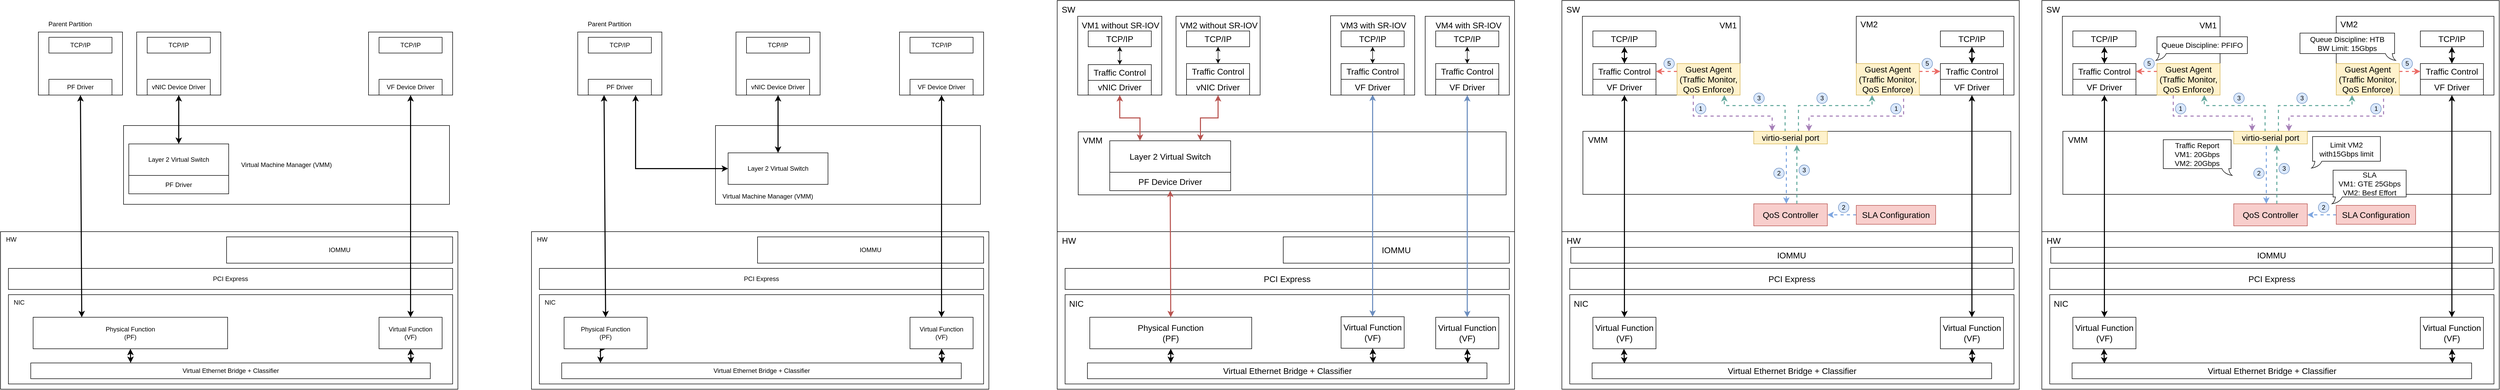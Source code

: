 <mxfile version="21.6.6" type="github">
  <diagram name="페이지-1" id="64NG9BpS-ZCnbfLsSaB-">
    <mxGraphModel dx="2028" dy="1156" grid="0" gridSize="10" guides="1" tooltips="1" connect="1" arrows="1" fold="1" page="1" pageScale="1" pageWidth="827" pageHeight="1169" math="0" shadow="0">
      <root>
        <mxCell id="0" />
        <mxCell id="1" parent="0" />
        <mxCell id="V--meJv0w2f8KCWXadES-172" value="" style="rounded=0;whiteSpace=wrap;html=1;container=0;fontSize=16;" parent="1" vertex="1">
          <mxGeometry x="2050" y="320" width="870" height="440" as="geometry" />
        </mxCell>
        <mxCell id="V--meJv0w2f8KCWXadES-179" value="" style="rounded=0;whiteSpace=wrap;html=1;fontSize=16;" parent="1" vertex="1">
          <mxGeometry x="3010" y="320" width="870" height="440" as="geometry" />
        </mxCell>
        <mxCell id="NXMj8B4He7Qqxr7nqvNF-1" value="" style="rounded=0;whiteSpace=wrap;html=1;" parent="1" vertex="1">
          <mxGeometry x="40" y="760" width="870" height="300" as="geometry" />
        </mxCell>
        <mxCell id="NXMj8B4He7Qqxr7nqvNF-2" value="Virtual Machine Manager (VMM)" style="rounded=0;whiteSpace=wrap;html=1;" parent="1" vertex="1">
          <mxGeometry x="274" y="558" width="620" height="150" as="geometry" />
        </mxCell>
        <mxCell id="NXMj8B4He7Qqxr7nqvNF-6" value="" style="group" parent="1" vertex="1" connectable="0">
          <mxGeometry x="112" y="380" width="160" height="120" as="geometry" />
        </mxCell>
        <mxCell id="NXMj8B4He7Qqxr7nqvNF-3" value="" style="rounded=0;whiteSpace=wrap;html=1;" parent="NXMj8B4He7Qqxr7nqvNF-6" vertex="1">
          <mxGeometry width="160" height="120" as="geometry" />
        </mxCell>
        <mxCell id="NXMj8B4He7Qqxr7nqvNF-5" value="PF Driver" style="rounded=0;whiteSpace=wrap;html=1;" parent="NXMj8B4He7Qqxr7nqvNF-6" vertex="1">
          <mxGeometry x="20" y="90" width="120" height="30" as="geometry" />
        </mxCell>
        <mxCell id="V--meJv0w2f8KCWXadES-37" value="TCP/IP" style="rounded=0;whiteSpace=wrap;html=1;" parent="NXMj8B4He7Qqxr7nqvNF-6" vertex="1">
          <mxGeometry x="20" y="10" width="120" height="30" as="geometry" />
        </mxCell>
        <mxCell id="NXMj8B4He7Qqxr7nqvNF-35" value="" style="group" parent="1" vertex="1" connectable="0">
          <mxGeometry x="299" y="380" width="160" height="120" as="geometry" />
        </mxCell>
        <mxCell id="NXMj8B4He7Qqxr7nqvNF-36" value="" style="rounded=0;whiteSpace=wrap;html=1;" parent="NXMj8B4He7Qqxr7nqvNF-35" vertex="1">
          <mxGeometry width="160" height="120" as="geometry" />
        </mxCell>
        <mxCell id="NXMj8B4He7Qqxr7nqvNF-37" value="vNIC Device Driver" style="rounded=0;whiteSpace=wrap;html=1;" parent="NXMj8B4He7Qqxr7nqvNF-35" vertex="1">
          <mxGeometry x="20" y="90" width="120" height="30" as="geometry" />
        </mxCell>
        <mxCell id="V--meJv0w2f8KCWXadES-38" value="TCP/IP" style="rounded=0;whiteSpace=wrap;html=1;" parent="NXMj8B4He7Qqxr7nqvNF-35" vertex="1">
          <mxGeometry x="20" y="10" width="120" height="30" as="geometry" />
        </mxCell>
        <mxCell id="NXMj8B4He7Qqxr7nqvNF-38" value="Parent Partition" style="text;html=1;align=center;verticalAlign=middle;resizable=0;points=[];autosize=1;strokeColor=none;fillColor=none;" parent="1" vertex="1">
          <mxGeometry x="117" y="350" width="110" height="30" as="geometry" />
        </mxCell>
        <mxCell id="V--meJv0w2f8KCWXadES-1" value="" style="rounded=0;whiteSpace=wrap;html=1;fixDash=0;" parent="1" vertex="1">
          <mxGeometry x="55" y="880" width="845" height="170" as="geometry" />
        </mxCell>
        <mxCell id="V--meJv0w2f8KCWXadES-2" value="Virtual Ethernet Bridge + Classifier" style="rounded=0;whiteSpace=wrap;html=1;" parent="1" vertex="1">
          <mxGeometry x="97.5" y="1010" width="760" height="30" as="geometry" />
        </mxCell>
        <mxCell id="V--meJv0w2f8KCWXadES-4" value="Virtual Function&lt;br&gt;(VF)" style="rounded=0;whiteSpace=wrap;html=1;" parent="1" vertex="1">
          <mxGeometry x="760" y="923" width="120" height="60" as="geometry" />
        </mxCell>
        <mxCell id="V--meJv0w2f8KCWXadES-26" style="edgeStyle=orthogonalEdgeStyle;rounded=0;orthogonalLoop=1;jettySize=auto;html=1;startArrow=classic;startFill=1;strokeWidth=2;exitX=0.5;exitY=1;exitDx=0;exitDy=0;entryX=0.25;entryY=0;entryDx=0;entryDy=0;" parent="1" source="V--meJv0w2f8KCWXadES-6" target="V--meJv0w2f8KCWXadES-2" edge="1">
          <mxGeometry relative="1" as="geometry">
            <mxPoint x="80" y="510" as="sourcePoint" />
            <mxPoint x="550" y="660" as="targetPoint" />
          </mxGeometry>
        </mxCell>
        <mxCell id="V--meJv0w2f8KCWXadES-6" value="Physical Function&lt;br&gt;(PF)" style="rounded=0;whiteSpace=wrap;html=1;" parent="1" vertex="1">
          <mxGeometry x="102" y="923" width="370" height="60" as="geometry" />
        </mxCell>
        <mxCell id="V--meJv0w2f8KCWXadES-14" value="" style="group" parent="1" vertex="1" connectable="0">
          <mxGeometry x="730" y="380" width="160" height="120" as="geometry" />
        </mxCell>
        <mxCell id="NXMj8B4He7Qqxr7nqvNF-33" value="" style="rounded=0;whiteSpace=wrap;html=1;" parent="V--meJv0w2f8KCWXadES-14" vertex="1">
          <mxGeometry x="10" width="160" height="120" as="geometry" />
        </mxCell>
        <mxCell id="NXMj8B4He7Qqxr7nqvNF-27" value="VF Device Driver" style="rounded=0;whiteSpace=wrap;html=1;" parent="V--meJv0w2f8KCWXadES-14" vertex="1">
          <mxGeometry x="30" y="90" width="120" height="30" as="geometry" />
        </mxCell>
        <mxCell id="V--meJv0w2f8KCWXadES-39" value="TCP/IP" style="rounded=0;whiteSpace=wrap;html=1;" parent="V--meJv0w2f8KCWXadES-14" vertex="1">
          <mxGeometry x="30" y="10" width="120" height="30" as="geometry" />
        </mxCell>
        <mxCell id="V--meJv0w2f8KCWXadES-21" style="edgeStyle=orthogonalEdgeStyle;rounded=0;orthogonalLoop=1;jettySize=auto;html=1;exitX=0.5;exitY=1;exitDx=0;exitDy=0;entryX=0.5;entryY=0;entryDx=0;entryDy=0;startArrow=classic;startFill=1;strokeWidth=2;" parent="1" source="NXMj8B4He7Qqxr7nqvNF-37" target="V--meJv0w2f8KCWXadES-27" edge="1">
          <mxGeometry relative="1" as="geometry" />
        </mxCell>
        <mxCell id="V--meJv0w2f8KCWXadES-22" value="" style="endArrow=classic;startArrow=classic;html=1;rounded=0;exitX=0.952;exitY=0.017;exitDx=0;exitDy=0;exitPerimeter=0;entryX=0.5;entryY=1;entryDx=0;entryDy=0;strokeWidth=2;" parent="1" source="V--meJv0w2f8KCWXadES-2" target="V--meJv0w2f8KCWXadES-4" edge="1">
          <mxGeometry width="50" height="50" relative="1" as="geometry">
            <mxPoint x="520" y="680" as="sourcePoint" />
            <mxPoint x="570" y="630" as="targetPoint" />
          </mxGeometry>
        </mxCell>
        <mxCell id="V--meJv0w2f8KCWXadES-23" value="PCI Express" style="rounded=0;whiteSpace=wrap;html=1;" parent="1" vertex="1">
          <mxGeometry x="55" y="830" width="845" height="40" as="geometry" />
        </mxCell>
        <mxCell id="V--meJv0w2f8KCWXadES-24" value="IOMMU" style="rounded=0;whiteSpace=wrap;html=1;" parent="1" vertex="1">
          <mxGeometry x="470" y="770" width="430" height="50" as="geometry" />
        </mxCell>
        <mxCell id="V--meJv0w2f8KCWXadES-18" value="" style="endArrow=classic;startArrow=classic;html=1;rounded=0;entryX=0.5;entryY=1;entryDx=0;entryDy=0;exitX=0.5;exitY=0;exitDx=0;exitDy=0;strokeWidth=2;" parent="1" source="V--meJv0w2f8KCWXadES-4" target="NXMj8B4He7Qqxr7nqvNF-27" edge="1">
          <mxGeometry width="50" height="50" relative="1" as="geometry">
            <mxPoint x="700" y="490" as="sourcePoint" />
            <mxPoint x="820" y="380" as="targetPoint" />
          </mxGeometry>
        </mxCell>
        <mxCell id="V--meJv0w2f8KCWXadES-25" value="NIC" style="text;html=1;align=center;verticalAlign=middle;resizable=0;points=[];autosize=1;strokeColor=none;fillColor=none;" parent="1" vertex="1">
          <mxGeometry x="55" y="880" width="40" height="30" as="geometry" />
        </mxCell>
        <mxCell id="V--meJv0w2f8KCWXadES-27" value="Layer 2 Virtual Switch" style="rounded=0;whiteSpace=wrap;html=1;" parent="1" vertex="1">
          <mxGeometry x="284" y="593" width="190" height="60" as="geometry" />
        </mxCell>
        <mxCell id="V--meJv0w2f8KCWXadES-28" value="PF Driver" style="rounded=0;whiteSpace=wrap;html=1;" parent="1" vertex="1">
          <mxGeometry x="284" y="653" width="190" height="35" as="geometry" />
        </mxCell>
        <mxCell id="V--meJv0w2f8KCWXadES-30" value="" style="endArrow=classic;startArrow=classic;html=1;rounded=0;entryX=0.5;entryY=1;entryDx=0;entryDy=0;exitX=0.25;exitY=0;exitDx=0;exitDy=0;strokeWidth=2;" parent="1" source="V--meJv0w2f8KCWXadES-6" target="NXMj8B4He7Qqxr7nqvNF-5" edge="1">
          <mxGeometry width="50" height="50" relative="1" as="geometry">
            <mxPoint x="520" y="680" as="sourcePoint" />
            <mxPoint x="570" y="630" as="targetPoint" />
          </mxGeometry>
        </mxCell>
        <mxCell id="V--meJv0w2f8KCWXadES-32" value="HW" style="text;html=1;align=center;verticalAlign=middle;resizable=0;points=[];autosize=1;strokeColor=none;fillColor=none;" parent="1" vertex="1">
          <mxGeometry x="40" y="760" width="40" height="30" as="geometry" />
        </mxCell>
        <mxCell id="V--meJv0w2f8KCWXadES-73" value="" style="rounded=0;whiteSpace=wrap;html=1;" parent="1" vertex="1">
          <mxGeometry x="1050" y="760" width="870" height="300" as="geometry" />
        </mxCell>
        <mxCell id="V--meJv0w2f8KCWXadES-74" value="" style="rounded=0;whiteSpace=wrap;html=1;" parent="1" vertex="1">
          <mxGeometry x="1400" y="558" width="504" height="150" as="geometry" />
        </mxCell>
        <mxCell id="V--meJv0w2f8KCWXadES-75" value="" style="group" parent="1" vertex="1" connectable="0">
          <mxGeometry x="1138" y="380" width="160" height="120" as="geometry" />
        </mxCell>
        <mxCell id="V--meJv0w2f8KCWXadES-76" value="" style="rounded=0;whiteSpace=wrap;html=1;" parent="V--meJv0w2f8KCWXadES-75" vertex="1">
          <mxGeometry width="160" height="120" as="geometry" />
        </mxCell>
        <mxCell id="V--meJv0w2f8KCWXadES-77" value="PF Driver" style="rounded=0;whiteSpace=wrap;html=1;" parent="V--meJv0w2f8KCWXadES-75" vertex="1">
          <mxGeometry x="20" y="90" width="120" height="30" as="geometry" />
        </mxCell>
        <mxCell id="V--meJv0w2f8KCWXadES-78" value="TCP/IP" style="rounded=0;whiteSpace=wrap;html=1;" parent="V--meJv0w2f8KCWXadES-75" vertex="1">
          <mxGeometry x="20" y="10" width="120" height="30" as="geometry" />
        </mxCell>
        <mxCell id="V--meJv0w2f8KCWXadES-79" value="" style="group" parent="1" vertex="1" connectable="0">
          <mxGeometry x="1439" y="380" width="160" height="120" as="geometry" />
        </mxCell>
        <mxCell id="V--meJv0w2f8KCWXadES-80" value="" style="rounded=0;whiteSpace=wrap;html=1;" parent="V--meJv0w2f8KCWXadES-79" vertex="1">
          <mxGeometry width="160" height="120" as="geometry" />
        </mxCell>
        <mxCell id="V--meJv0w2f8KCWXadES-81" value="vNIC Device Driver" style="rounded=0;whiteSpace=wrap;html=1;" parent="V--meJv0w2f8KCWXadES-79" vertex="1">
          <mxGeometry x="20" y="90" width="120" height="30" as="geometry" />
        </mxCell>
        <mxCell id="V--meJv0w2f8KCWXadES-82" value="TCP/IP" style="rounded=0;whiteSpace=wrap;html=1;" parent="V--meJv0w2f8KCWXadES-79" vertex="1">
          <mxGeometry x="20" y="10" width="120" height="30" as="geometry" />
        </mxCell>
        <mxCell id="V--meJv0w2f8KCWXadES-83" value="Parent Partition" style="text;html=1;align=center;verticalAlign=middle;resizable=0;points=[];autosize=1;strokeColor=none;fillColor=none;" parent="1" vertex="1">
          <mxGeometry x="1143" y="350" width="110" height="30" as="geometry" />
        </mxCell>
        <mxCell id="V--meJv0w2f8KCWXadES-84" value="" style="rounded=0;whiteSpace=wrap;html=1;fixDash=0;" parent="1" vertex="1">
          <mxGeometry x="1065" y="880" width="845" height="170" as="geometry" />
        </mxCell>
        <mxCell id="V--meJv0w2f8KCWXadES-85" value="Virtual Ethernet Bridge + Classifier" style="rounded=0;whiteSpace=wrap;html=1;" parent="1" vertex="1">
          <mxGeometry x="1107.5" y="1010" width="760" height="30" as="geometry" />
        </mxCell>
        <mxCell id="V--meJv0w2f8KCWXadES-86" value="Virtual Function&lt;br&gt;(VF)" style="rounded=0;whiteSpace=wrap;html=1;" parent="1" vertex="1">
          <mxGeometry x="1770" y="923" width="120" height="60" as="geometry" />
        </mxCell>
        <mxCell id="V--meJv0w2f8KCWXadES-87" style="edgeStyle=orthogonalEdgeStyle;rounded=0;orthogonalLoop=1;jettySize=auto;html=1;startArrow=classic;startFill=1;strokeWidth=2;exitX=0.5;exitY=1;exitDx=0;exitDy=0;entryX=0.097;entryY=0;entryDx=0;entryDy=0;entryPerimeter=0;" parent="1" source="V--meJv0w2f8KCWXadES-88" target="V--meJv0w2f8KCWXadES-85" edge="1">
          <mxGeometry relative="1" as="geometry">
            <mxPoint x="1090" y="510" as="sourcePoint" />
            <mxPoint x="1560" y="660" as="targetPoint" />
          </mxGeometry>
        </mxCell>
        <mxCell id="V--meJv0w2f8KCWXadES-88" value="Physical Function&lt;br&gt;(PF)" style="rounded=0;whiteSpace=wrap;html=1;" parent="1" vertex="1">
          <mxGeometry x="1112" y="923" width="158" height="60" as="geometry" />
        </mxCell>
        <mxCell id="V--meJv0w2f8KCWXadES-89" value="" style="group" parent="1" vertex="1" connectable="0">
          <mxGeometry x="1740" y="380" width="160" height="120" as="geometry" />
        </mxCell>
        <mxCell id="V--meJv0w2f8KCWXadES-90" value="" style="rounded=0;whiteSpace=wrap;html=1;" parent="V--meJv0w2f8KCWXadES-89" vertex="1">
          <mxGeometry x="10" width="160" height="120" as="geometry" />
        </mxCell>
        <mxCell id="V--meJv0w2f8KCWXadES-91" value="VF Device Driver" style="rounded=0;whiteSpace=wrap;html=1;" parent="V--meJv0w2f8KCWXadES-89" vertex="1">
          <mxGeometry x="30" y="90" width="120" height="30" as="geometry" />
        </mxCell>
        <mxCell id="V--meJv0w2f8KCWXadES-92" value="TCP/IP" style="rounded=0;whiteSpace=wrap;html=1;" parent="V--meJv0w2f8KCWXadES-89" vertex="1">
          <mxGeometry x="30" y="10" width="120" height="30" as="geometry" />
        </mxCell>
        <mxCell id="V--meJv0w2f8KCWXadES-93" style="edgeStyle=orthogonalEdgeStyle;rounded=0;orthogonalLoop=1;jettySize=auto;html=1;exitX=0.5;exitY=1;exitDx=0;exitDy=0;entryX=0.5;entryY=0;entryDx=0;entryDy=0;startArrow=classic;startFill=1;strokeWidth=2;" parent="1" source="V--meJv0w2f8KCWXadES-81" target="V--meJv0w2f8KCWXadES-99" edge="1">
          <mxGeometry relative="1" as="geometry" />
        </mxCell>
        <mxCell id="V--meJv0w2f8KCWXadES-94" value="" style="endArrow=classic;startArrow=classic;html=1;rounded=0;exitX=0.952;exitY=0.017;exitDx=0;exitDy=0;exitPerimeter=0;entryX=0.5;entryY=1;entryDx=0;entryDy=0;strokeWidth=2;" parent="1" source="V--meJv0w2f8KCWXadES-85" target="V--meJv0w2f8KCWXadES-86" edge="1">
          <mxGeometry width="50" height="50" relative="1" as="geometry">
            <mxPoint x="1530" y="680" as="sourcePoint" />
            <mxPoint x="1580" y="630" as="targetPoint" />
          </mxGeometry>
        </mxCell>
        <mxCell id="V--meJv0w2f8KCWXadES-95" value="PCI Express" style="rounded=0;whiteSpace=wrap;html=1;" parent="1" vertex="1">
          <mxGeometry x="1065" y="830" width="845" height="40" as="geometry" />
        </mxCell>
        <mxCell id="V--meJv0w2f8KCWXadES-96" value="IOMMU" style="rounded=0;whiteSpace=wrap;html=1;" parent="1" vertex="1">
          <mxGeometry x="1480" y="770" width="430" height="50" as="geometry" />
        </mxCell>
        <mxCell id="V--meJv0w2f8KCWXadES-97" value="" style="endArrow=classic;startArrow=classic;html=1;rounded=0;entryX=0.5;entryY=1;entryDx=0;entryDy=0;exitX=0.5;exitY=0;exitDx=0;exitDy=0;strokeWidth=2;" parent="1" source="V--meJv0w2f8KCWXadES-86" target="V--meJv0w2f8KCWXadES-91" edge="1">
          <mxGeometry width="50" height="50" relative="1" as="geometry">
            <mxPoint x="1710" y="490" as="sourcePoint" />
            <mxPoint x="1830" y="380" as="targetPoint" />
          </mxGeometry>
        </mxCell>
        <mxCell id="V--meJv0w2f8KCWXadES-98" value="NIC" style="text;html=1;align=center;verticalAlign=middle;resizable=0;points=[];autosize=1;strokeColor=none;fillColor=none;" parent="1" vertex="1">
          <mxGeometry x="1065" y="880" width="40" height="30" as="geometry" />
        </mxCell>
        <mxCell id="V--meJv0w2f8KCWXadES-99" value="Layer 2 Virtual Switch" style="rounded=0;whiteSpace=wrap;html=1;" parent="1" vertex="1">
          <mxGeometry x="1424" y="610" width="190" height="60" as="geometry" />
        </mxCell>
        <mxCell id="V--meJv0w2f8KCWXadES-100" value="" style="endArrow=classic;startArrow=classic;html=1;rounded=0;exitX=0.5;exitY=0;exitDx=0;exitDy=0;strokeWidth=2;entryX=0.25;entryY=1;entryDx=0;entryDy=0;" parent="1" source="V--meJv0w2f8KCWXadES-88" target="V--meJv0w2f8KCWXadES-77" edge="1">
          <mxGeometry width="50" height="50" relative="1" as="geometry">
            <mxPoint x="1530" y="680" as="sourcePoint" />
            <mxPoint x="1140" y="530" as="targetPoint" />
          </mxGeometry>
        </mxCell>
        <mxCell id="V--meJv0w2f8KCWXadES-101" value="HW" style="text;html=1;align=center;verticalAlign=middle;resizable=0;points=[];autosize=1;strokeColor=none;fillColor=none;" parent="1" vertex="1">
          <mxGeometry x="1050" y="760" width="40" height="30" as="geometry" />
        </mxCell>
        <mxCell id="V--meJv0w2f8KCWXadES-102" value="Virtual Machine Manager (VMM)" style="text;html=1;align=center;verticalAlign=middle;resizable=0;points=[];autosize=1;strokeColor=none;fillColor=none;" parent="1" vertex="1">
          <mxGeometry x="1399" y="678" width="200" height="30" as="geometry" />
        </mxCell>
        <mxCell id="V--meJv0w2f8KCWXadES-103" value="" style="endArrow=classic;startArrow=classic;html=1;rounded=0;entryX=0.75;entryY=1;entryDx=0;entryDy=0;exitX=0;exitY=0.5;exitDx=0;exitDy=0;strokeWidth=2;" parent="1" source="V--meJv0w2f8KCWXadES-99" target="V--meJv0w2f8KCWXadES-77" edge="1">
          <mxGeometry width="50" height="50" relative="1" as="geometry">
            <mxPoint x="1530" y="680" as="sourcePoint" />
            <mxPoint x="1580" y="630" as="targetPoint" />
            <Array as="points">
              <mxPoint x="1248" y="640" />
            </Array>
          </mxGeometry>
        </mxCell>
        <mxCell id="V--meJv0w2f8KCWXadES-134" value="" style="rounded=0;whiteSpace=wrap;html=1;container=0;fontSize=16;" parent="1" vertex="1">
          <mxGeometry x="2050" y="760" width="870" height="300" as="geometry" />
        </mxCell>
        <mxCell id="V--meJv0w2f8KCWXadES-135" value="" style="rounded=0;whiteSpace=wrap;html=1;container=0;fontSize=16;" parent="1" vertex="1">
          <mxGeometry x="2090" y="570" width="814" height="120" as="geometry" />
        </mxCell>
        <mxCell id="V--meJv0w2f8KCWXadES-145" value="" style="rounded=0;whiteSpace=wrap;html=1;fixDash=0;container=0;fontSize=16;" parent="1" vertex="1">
          <mxGeometry x="2065" y="880" width="845" height="170" as="geometry" />
        </mxCell>
        <mxCell id="V--meJv0w2f8KCWXadES-146" value="Virtual Ethernet Bridge + Classifier" style="rounded=0;whiteSpace=wrap;html=1;container=0;fontSize=16;" parent="1" vertex="1">
          <mxGeometry x="2107.5" y="1010" width="760" height="30" as="geometry" />
        </mxCell>
        <mxCell id="V--meJv0w2f8KCWXadES-147" value="Virtual Function&lt;br style=&quot;font-size: 16px;&quot;&gt;(VF)" style="rounded=0;whiteSpace=wrap;html=1;container=0;fontSize=16;" parent="1" vertex="1">
          <mxGeometry x="2770" y="923" width="120" height="60" as="geometry" />
        </mxCell>
        <mxCell id="V--meJv0w2f8KCWXadES-148" style="edgeStyle=orthogonalEdgeStyle;rounded=0;orthogonalLoop=1;jettySize=auto;html=1;startArrow=classic;startFill=1;strokeWidth=2;exitX=0.5;exitY=1;exitDx=0;exitDy=0;fontSize=16;" parent="1" source="V--meJv0w2f8KCWXadES-149" edge="1">
          <mxGeometry relative="1" as="geometry">
            <mxPoint x="2090" y="510" as="sourcePoint" />
            <mxPoint x="2266" y="1010" as="targetPoint" />
            <Array as="points">
              <mxPoint x="2266" y="1003" />
              <mxPoint x="2266" y="1003" />
            </Array>
          </mxGeometry>
        </mxCell>
        <mxCell id="V--meJv0w2f8KCWXadES-149" value="Physical Function&lt;br style=&quot;font-size: 16px;&quot;&gt;(PF)" style="rounded=0;whiteSpace=wrap;html=1;container=0;fontSize=16;" parent="1" vertex="1">
          <mxGeometry x="2112" y="923" width="308" height="60" as="geometry" />
        </mxCell>
        <mxCell id="V--meJv0w2f8KCWXadES-154" style="edgeStyle=orthogonalEdgeStyle;rounded=0;orthogonalLoop=1;jettySize=auto;html=1;exitX=0.5;exitY=1;exitDx=0;exitDy=0;entryX=0.75;entryY=0;entryDx=0;entryDy=0;startArrow=classic;startFill=1;strokeWidth=2;fontSize=16;fillColor=#f8cecc;strokeColor=#b85450;" parent="1" source="V--meJv0w2f8KCWXadES-142" target="V--meJv0w2f8KCWXadES-160" edge="1">
          <mxGeometry relative="1" as="geometry" />
        </mxCell>
        <mxCell id="V--meJv0w2f8KCWXadES-155" value="" style="endArrow=classic;startArrow=classic;html=1;rounded=0;exitX=0.952;exitY=0.017;exitDx=0;exitDy=0;exitPerimeter=0;entryX=0.5;entryY=1;entryDx=0;entryDy=0;strokeWidth=2;fontSize=16;" parent="1" source="V--meJv0w2f8KCWXadES-146" target="V--meJv0w2f8KCWXadES-147" edge="1">
          <mxGeometry width="50" height="50" relative="1" as="geometry">
            <mxPoint x="2530" y="680" as="sourcePoint" />
            <mxPoint x="2580" y="630" as="targetPoint" />
          </mxGeometry>
        </mxCell>
        <mxCell id="V--meJv0w2f8KCWXadES-156" value="PCI Express" style="rounded=0;whiteSpace=wrap;html=1;container=0;fontSize=16;" parent="1" vertex="1">
          <mxGeometry x="2065" y="830" width="845" height="40" as="geometry" />
        </mxCell>
        <mxCell id="V--meJv0w2f8KCWXadES-157" value="IOMMU" style="rounded=0;whiteSpace=wrap;html=1;container=0;fontSize=16;" parent="1" vertex="1">
          <mxGeometry x="2480" y="770" width="430" height="50" as="geometry" />
        </mxCell>
        <mxCell id="V--meJv0w2f8KCWXadES-158" value="" style="endArrow=classic;startArrow=classic;html=1;rounded=0;entryX=0.5;entryY=1;entryDx=0;entryDy=0;exitX=0.5;exitY=0;exitDx=0;exitDy=0;strokeWidth=2;fontSize=16;fillColor=#dae8fc;strokeColor=#6c8ebf;" parent="1" source="V--meJv0w2f8KCWXadES-147" target="V--meJv0w2f8KCWXadES-152" edge="1">
          <mxGeometry width="50" height="50" relative="1" as="geometry">
            <mxPoint x="2710" y="490" as="sourcePoint" />
            <mxPoint x="2830" y="380" as="targetPoint" />
          </mxGeometry>
        </mxCell>
        <mxCell id="V--meJv0w2f8KCWXadES-159" value="NIC" style="text;html=1;align=center;verticalAlign=middle;resizable=0;points=[];autosize=1;strokeColor=none;fillColor=none;container=0;fontSize=16;" parent="1" vertex="1">
          <mxGeometry x="2063" y="881" width="46" height="31" as="geometry" />
        </mxCell>
        <mxCell id="V--meJv0w2f8KCWXadES-160" value="Layer 2 Virtual Switch" style="rounded=0;whiteSpace=wrap;html=1;container=0;fontSize=16;" parent="1" vertex="1">
          <mxGeometry x="2150" y="587" width="230" height="60" as="geometry" />
        </mxCell>
        <mxCell id="V--meJv0w2f8KCWXadES-161" value="PF Device Driver" style="rounded=0;whiteSpace=wrap;html=1;container=0;fontSize=16;" parent="1" vertex="1">
          <mxGeometry x="2150" y="647" width="230" height="35" as="geometry" />
        </mxCell>
        <mxCell id="V--meJv0w2f8KCWXadES-162" value="" style="endArrow=classic;startArrow=classic;html=1;rounded=0;entryX=0.5;entryY=1;entryDx=0;entryDy=0;exitX=0.5;exitY=0;exitDx=0;exitDy=0;strokeWidth=2;fontSize=16;fillColor=#f8cecc;strokeColor=#b85450;" parent="1" source="V--meJv0w2f8KCWXadES-149" target="V--meJv0w2f8KCWXadES-161" edge="1">
          <mxGeometry width="50" height="50" relative="1" as="geometry">
            <mxPoint x="2530" y="680" as="sourcePoint" />
            <mxPoint x="2580" y="630" as="targetPoint" />
          </mxGeometry>
        </mxCell>
        <mxCell id="V--meJv0w2f8KCWXadES-163" value="HW" style="text;html=1;align=center;verticalAlign=middle;resizable=0;points=[];autosize=1;strokeColor=none;fillColor=none;container=0;fontSize=16;" parent="1" vertex="1">
          <mxGeometry x="2049" y="761" width="45" height="31" as="geometry" />
        </mxCell>
        <mxCell id="V--meJv0w2f8KCWXadES-168" value="Virtual Function&lt;br style=&quot;font-size: 16px;&quot;&gt;(VF)" style="rounded=0;whiteSpace=wrap;html=1;container=0;fontSize=16;" parent="1" vertex="1">
          <mxGeometry x="2590" y="922" width="120" height="60" as="geometry" />
        </mxCell>
        <mxCell id="V--meJv0w2f8KCWXadES-169" value="" style="endArrow=classic;startArrow=classic;html=1;rounded=0;exitX=0.952;exitY=0.017;exitDx=0;exitDy=0;exitPerimeter=0;entryX=0.5;entryY=1;entryDx=0;entryDy=0;strokeWidth=2;fontSize=16;" parent="1" target="V--meJv0w2f8KCWXadES-168" edge="1">
          <mxGeometry width="50" height="50" relative="1" as="geometry">
            <mxPoint x="2651" y="1010" as="sourcePoint" />
            <mxPoint x="2400" y="629" as="targetPoint" />
          </mxGeometry>
        </mxCell>
        <mxCell id="V--meJv0w2f8KCWXadES-170" value="" style="endArrow=classic;startArrow=classic;html=1;rounded=0;entryX=0.5;entryY=1;entryDx=0;entryDy=0;exitX=0.5;exitY=0;exitDx=0;exitDy=0;strokeWidth=2;fontSize=16;fillColor=#dae8fc;strokeColor=#6c8ebf;" parent="1" source="V--meJv0w2f8KCWXadES-168" edge="1">
          <mxGeometry width="50" height="50" relative="1" as="geometry">
            <mxPoint x="2530" y="489" as="sourcePoint" />
            <mxPoint x="2650" y="499" as="targetPoint" />
          </mxGeometry>
        </mxCell>
        <mxCell id="V--meJv0w2f8KCWXadES-171" style="edgeStyle=orthogonalEdgeStyle;rounded=0;orthogonalLoop=1;jettySize=auto;html=1;entryX=0.25;entryY=0;entryDx=0;entryDy=0;startArrow=classic;startFill=1;strokeWidth=2;exitX=0.5;exitY=1;exitDx=0;exitDy=0;fontSize=16;fillColor=#f8cecc;strokeColor=#b85450;" parent="1" source="V--meJv0w2f8KCWXadES-138" target="V--meJv0w2f8KCWXadES-160" edge="1">
          <mxGeometry relative="1" as="geometry">
            <mxPoint x="2200" y="500" as="sourcePoint" />
            <mxPoint x="2333" y="603" as="targetPoint" />
          </mxGeometry>
        </mxCell>
        <mxCell id="V--meJv0w2f8KCWXadES-185" value="" style="rounded=0;whiteSpace=wrap;html=1;fontSize=16;" parent="1" vertex="1">
          <mxGeometry x="3010" y="760" width="870" height="300" as="geometry" />
        </mxCell>
        <mxCell id="V--meJv0w2f8KCWXadES-193" value="" style="rounded=0;whiteSpace=wrap;html=1;fixDash=0;fontSize=16;" parent="1" vertex="1">
          <mxGeometry x="3025" y="880" width="845" height="170" as="geometry" />
        </mxCell>
        <mxCell id="V--meJv0w2f8KCWXadES-194" value="Virtual Ethernet Bridge + Classifier" style="rounded=0;whiteSpace=wrap;html=1;fontSize=16;" parent="1" vertex="1">
          <mxGeometry x="3067.5" y="1010" width="760" height="30" as="geometry" />
        </mxCell>
        <mxCell id="V--meJv0w2f8KCWXadES-195" value="Virtual Function&lt;br style=&quot;font-size: 16px;&quot;&gt;(VF)" style="rounded=0;whiteSpace=wrap;html=1;fontSize=16;" parent="1" vertex="1">
          <mxGeometry x="3730" y="923" width="120" height="60" as="geometry" />
        </mxCell>
        <mxCell id="V--meJv0w2f8KCWXadES-204" value="" style="endArrow=classic;startArrow=classic;html=1;rounded=0;exitX=0.952;exitY=0.017;exitDx=0;exitDy=0;exitPerimeter=0;entryX=0.5;entryY=1;entryDx=0;entryDy=0;strokeWidth=2;fontSize=16;" parent="1" source="V--meJv0w2f8KCWXadES-194" target="V--meJv0w2f8KCWXadES-195" edge="1">
          <mxGeometry width="50" height="50" relative="1" as="geometry">
            <mxPoint x="3490" y="680" as="sourcePoint" />
            <mxPoint x="3540" y="630" as="targetPoint" />
          </mxGeometry>
        </mxCell>
        <mxCell id="V--meJv0w2f8KCWXadES-205" value="PCI Express" style="rounded=0;whiteSpace=wrap;html=1;fontSize=16;" parent="1" vertex="1">
          <mxGeometry x="3025" y="830" width="845" height="40" as="geometry" />
        </mxCell>
        <mxCell id="V--meJv0w2f8KCWXadES-206" value="IOMMU" style="rounded=0;whiteSpace=wrap;html=1;fontSize=16;" parent="1" vertex="1">
          <mxGeometry x="3027" y="790" width="840" height="30" as="geometry" />
        </mxCell>
        <mxCell id="V--meJv0w2f8KCWXadES-208" value="NIC" style="text;html=1;align=center;verticalAlign=middle;resizable=0;points=[];autosize=1;strokeColor=none;fillColor=none;fontSize=16;" parent="1" vertex="1">
          <mxGeometry x="3023" y="881" width="46" height="31" as="geometry" />
        </mxCell>
        <mxCell id="V--meJv0w2f8KCWXadES-212" value="HW" style="text;html=1;align=center;verticalAlign=middle;resizable=0;points=[];autosize=1;strokeColor=none;fillColor=none;fontSize=16;" parent="1" vertex="1">
          <mxGeometry x="3009" y="761" width="45" height="31" as="geometry" />
        </mxCell>
        <mxCell id="V--meJv0w2f8KCWXadES-218" value="Virtual Function&lt;br style=&quot;font-size: 16px;&quot;&gt;(VF)" style="rounded=0;whiteSpace=wrap;html=1;fontSize=16;" parent="1" vertex="1">
          <mxGeometry x="3069" y="923" width="120" height="60" as="geometry" />
        </mxCell>
        <mxCell id="V--meJv0w2f8KCWXadES-219" value="" style="endArrow=classic;startArrow=classic;html=1;rounded=0;exitX=0.952;exitY=0.017;exitDx=0;exitDy=0;exitPerimeter=0;entryX=0.5;entryY=1;entryDx=0;entryDy=0;strokeWidth=2;fontSize=16;" parent="1" edge="1">
          <mxGeometry width="50" height="50" relative="1" as="geometry">
            <mxPoint x="3129" y="1011" as="sourcePoint" />
            <mxPoint x="3128" y="983" as="targetPoint" />
          </mxGeometry>
        </mxCell>
        <mxCell id="V--meJv0w2f8KCWXadES-180" value="" style="rounded=0;whiteSpace=wrap;html=1;fontSize=16;" parent="1" vertex="1">
          <mxGeometry x="3049" y="350" width="300" height="150" as="geometry" />
        </mxCell>
        <mxCell id="V--meJv0w2f8KCWXadES-181" value="Traffic Control" style="rounded=0;whiteSpace=wrap;html=1;fontSize=16;" parent="1" vertex="1">
          <mxGeometry x="3069" y="440" width="120" height="30" as="geometry" />
        </mxCell>
        <mxCell id="V--meJv0w2f8KCWXadES-182" value="TCP/IP" style="rounded=0;whiteSpace=wrap;html=1;fontSize=16;" parent="1" vertex="1">
          <mxGeometry x="3069" y="378" width="120" height="30" as="geometry" />
        </mxCell>
        <mxCell id="V--meJv0w2f8KCWXadES-183" value="SW" style="text;html=1;align=center;verticalAlign=middle;resizable=0;points=[];autosize=1;strokeColor=none;fillColor=none;fontSize=16;" parent="1" vertex="1">
          <mxGeometry x="3009" y="321" width="44" height="31" as="geometry" />
        </mxCell>
        <mxCell id="V--meJv0w2f8KCWXadES-184" value="" style="endArrow=classic;html=1;rounded=0;entryX=0.5;entryY=1;entryDx=0;entryDy=0;exitX=0.5;exitY=0;exitDx=0;exitDy=0;startArrow=classic;startFill=1;strokeWidth=2;fontSize=16;" parent="1" source="V--meJv0w2f8KCWXadES-181" target="V--meJv0w2f8KCWXadES-182" edge="1">
          <mxGeometry width="50" height="50" relative="1" as="geometry">
            <mxPoint x="3400" y="760" as="sourcePoint" />
            <mxPoint x="3450" y="710" as="targetPoint" />
          </mxGeometry>
        </mxCell>
        <mxCell id="V--meJv0w2f8KCWXadES-223" value="QoS Controller" style="rounded=0;whiteSpace=wrap;html=1;fillColor=#f8cecc;strokeColor=#b85450;fontSize=16;" parent="1" vertex="1">
          <mxGeometry x="3375" y="707" width="140" height="42" as="geometry" />
        </mxCell>
        <mxCell id="V--meJv0w2f8KCWXadES-231" value="" style="edgeStyle=orthogonalEdgeStyle;rounded=0;orthogonalLoop=1;jettySize=auto;html=1;strokeColor=#7EA6E0;strokeWidth=2;dashed=1;fontSize=16;" parent="1" source="V--meJv0w2f8KCWXadES-226" target="V--meJv0w2f8KCWXadES-223" edge="1">
          <mxGeometry relative="1" as="geometry" />
        </mxCell>
        <mxCell id="V--meJv0w2f8KCWXadES-226" value="SLA Configuration" style="rounded=0;whiteSpace=wrap;html=1;fillColor=#f8cecc;strokeColor=#b85450;fontSize=16;" parent="1" vertex="1">
          <mxGeometry x="3570" y="710" width="151" height="36" as="geometry" />
        </mxCell>
        <mxCell id="V--meJv0w2f8KCWXadES-227" value="Guest Agent&lt;br style=&quot;border-color: var(--border-color); font-size: 16px;&quot;&gt;(Traffic Monitor,&lt;br style=&quot;border-color: var(--border-color); font-size: 16px;&quot;&gt;QoS Enforce)" style="rounded=0;whiteSpace=wrap;html=1;fillColor=#fff2cc;strokeColor=#d6b656;fontSize=16;" parent="1" vertex="1">
          <mxGeometry x="3229" y="440" width="120" height="60" as="geometry" />
        </mxCell>
        <mxCell id="V--meJv0w2f8KCWXadES-229" value="VF Driver" style="rounded=0;whiteSpace=wrap;html=1;fontSize=16;" parent="1" vertex="1">
          <mxGeometry x="3069" y="470" width="120" height="30" as="geometry" />
        </mxCell>
        <mxCell id="V--meJv0w2f8KCWXadES-237" style="edgeStyle=orthogonalEdgeStyle;rounded=0;orthogonalLoop=1;jettySize=auto;html=1;exitX=0.25;exitY=0;exitDx=0;exitDy=0;entryX=0.25;entryY=1;entryDx=0;entryDy=0;strokeColor=#A680B8;strokeWidth=2;dashed=1;startArrow=classic;startFill=1;fontSize=16;endArrow=none;endFill=0;" parent="1" source="V--meJv0w2f8KCWXadES-225" target="V--meJv0w2f8KCWXadES-227" edge="1">
          <mxGeometry relative="1" as="geometry">
            <Array as="points">
              <mxPoint x="3410" y="540" />
              <mxPoint x="3260" y="540" />
            </Array>
          </mxGeometry>
        </mxCell>
        <mxCell id="V--meJv0w2f8KCWXadES-199" value="" style="rounded=0;whiteSpace=wrap;html=1;container=0;fontSize=16;" parent="1" vertex="1">
          <mxGeometry x="3570" y="350" width="300" height="150" as="geometry" />
        </mxCell>
        <mxCell id="V--meJv0w2f8KCWXadES-200" value="Traffic Control" style="rounded=0;whiteSpace=wrap;html=1;fontSize=16;" parent="1" vertex="1">
          <mxGeometry x="3730" y="440" width="120" height="30" as="geometry" />
        </mxCell>
        <mxCell id="V--meJv0w2f8KCWXadES-201" value="TCP/IP" style="rounded=0;whiteSpace=wrap;html=1;fontSize=16;" parent="1" vertex="1">
          <mxGeometry x="3730" y="378" width="120" height="30" as="geometry" />
        </mxCell>
        <mxCell id="V--meJv0w2f8KCWXadES-202" value="" style="endArrow=classic;html=1;rounded=0;entryX=0.5;entryY=1;entryDx=0;entryDy=0;exitX=0.5;exitY=0;exitDx=0;exitDy=0;startArrow=classic;startFill=1;strokeWidth=2;fontSize=16;" parent="1" source="V--meJv0w2f8KCWXadES-200" target="V--meJv0w2f8KCWXadES-201" edge="1">
          <mxGeometry width="50" height="50" relative="1" as="geometry">
            <mxPoint x="3159" y="470" as="sourcePoint" />
            <mxPoint x="3159" y="420" as="targetPoint" />
          </mxGeometry>
        </mxCell>
        <mxCell id="V--meJv0w2f8KCWXadES-228" value="Guest Agent&lt;br style=&quot;font-size: 16px;&quot;&gt;(Traffic Monitor, &lt;br style=&quot;font-size: 16px;&quot;&gt;QoS Enforce)" style="rounded=0;whiteSpace=wrap;html=1;fillColor=#fff2cc;strokeColor=#d6b656;fontSize=16;" parent="1" vertex="1">
          <mxGeometry x="3570" y="440" width="120" height="60" as="geometry" />
        </mxCell>
        <mxCell id="V--meJv0w2f8KCWXadES-230" value="VF Driver" style="rounded=0;whiteSpace=wrap;html=1;fontSize=16;" parent="1" vertex="1">
          <mxGeometry x="3730" y="470" width="120" height="30" as="geometry" />
        </mxCell>
        <mxCell id="V--meJv0w2f8KCWXadES-235" style="edgeStyle=orthogonalEdgeStyle;rounded=0;orthogonalLoop=1;jettySize=auto;html=1;exitX=0.75;exitY=0;exitDx=0;exitDy=0;entryX=0.75;entryY=1;entryDx=0;entryDy=0;strokeColor=#A680B8;strokeWidth=2;dashed=1;startArrow=classic;startFill=1;fontSize=16;endArrow=none;endFill=0;" parent="1" source="V--meJv0w2f8KCWXadES-225" target="V--meJv0w2f8KCWXadES-228" edge="1">
          <mxGeometry relative="1" as="geometry">
            <Array as="points">
              <mxPoint x="3480" y="540" />
              <mxPoint x="3660" y="540" />
            </Array>
          </mxGeometry>
        </mxCell>
        <mxCell id="V--meJv0w2f8KCWXadES-238" value="" style="endArrow=classic;html=1;rounded=0;entryX=1;entryY=0.5;entryDx=0;entryDy=0;exitX=0;exitY=0.25;exitDx=0;exitDy=0;strokeColor=#EA6B66;dashed=1;strokeWidth=2;fontSize=16;" parent="1" source="V--meJv0w2f8KCWXadES-227" target="V--meJv0w2f8KCWXadES-181" edge="1">
          <mxGeometry width="50" height="50" relative="1" as="geometry">
            <mxPoint x="3315" y="787" as="sourcePoint" />
            <mxPoint x="3365" y="737" as="targetPoint" />
            <Array as="points">
              <mxPoint x="3208" y="455" />
            </Array>
          </mxGeometry>
        </mxCell>
        <mxCell id="V--meJv0w2f8KCWXadES-239" value="" style="endArrow=classic;html=1;rounded=0;entryX=0;entryY=0.5;entryDx=0;entryDy=0;exitX=1;exitY=0.25;exitDx=0;exitDy=0;strokeColor=#EA6B66;dashed=1;strokeWidth=2;fontSize=16;" parent="1" source="V--meJv0w2f8KCWXadES-228" target="V--meJv0w2f8KCWXadES-200" edge="1">
          <mxGeometry width="50" height="50" relative="1" as="geometry">
            <mxPoint x="3239" y="495" as="sourcePoint" />
            <mxPoint x="3199" y="465" as="targetPoint" />
            <Array as="points">
              <mxPoint x="3710" y="455" />
            </Array>
          </mxGeometry>
        </mxCell>
        <mxCell id="I_I0a6FLS7b6R9FPe6SF-1" value="VM1&amp;nbsp;" style="text;html=1;align=center;verticalAlign=middle;resizable=0;points=[];autosize=1;strokeColor=none;fillColor=none;fontSize=16;" parent="1" vertex="1">
          <mxGeometry x="3300" y="351" width="55" height="31" as="geometry" />
        </mxCell>
        <mxCell id="I_I0a6FLS7b6R9FPe6SF-2" value="VM2" style="text;html=1;align=center;verticalAlign=middle;resizable=0;points=[];autosize=1;strokeColor=none;fillColor=none;fontSize=16;" parent="1" vertex="1">
          <mxGeometry x="3568" y="349" width="51" height="31" as="geometry" />
        </mxCell>
        <mxCell id="V--meJv0w2f8KCWXadES-137" value="" style="rounded=0;whiteSpace=wrap;html=1;container=0;fontSize=16;" parent="1" vertex="1">
          <mxGeometry x="2089" y="350" width="160" height="150" as="geometry" />
        </mxCell>
        <mxCell id="V--meJv0w2f8KCWXadES-144" value="VM1 without SR-IOV" style="text;html=1;align=center;verticalAlign=middle;resizable=0;points=[];autosize=1;strokeColor=none;fillColor=none;container=0;fontSize=16;" parent="1" vertex="1">
          <mxGeometry x="2086.5" y="351" width="166" height="31" as="geometry" />
        </mxCell>
        <mxCell id="V--meJv0w2f8KCWXadES-138" value="vNIC Driver" style="rounded=0;whiteSpace=wrap;html=1;container=0;fontSize=16;" parent="1" vertex="1">
          <mxGeometry x="2109" y="470" width="120" height="30" as="geometry" />
        </mxCell>
        <mxCell id="V--meJv0w2f8KCWXadES-139" value="TCP/IP" style="rounded=0;whiteSpace=wrap;html=1;container=0;fontSize=16;" parent="1" vertex="1">
          <mxGeometry x="2109" y="378" width="120" height="30" as="geometry" />
        </mxCell>
        <mxCell id="V--meJv0w2f8KCWXadES-173" value="SW" style="text;html=1;align=center;verticalAlign=middle;resizable=0;points=[];autosize=1;strokeColor=none;fillColor=none;container=0;fontSize=16;" parent="1" vertex="1">
          <mxGeometry x="2049" y="321" width="44" height="31" as="geometry" />
        </mxCell>
        <mxCell id="V--meJv0w2f8KCWXadES-174" value="" style="endArrow=classic;html=1;rounded=0;entryX=0.5;entryY=1;entryDx=0;entryDy=0;exitX=0.5;exitY=0;exitDx=0;exitDy=0;startArrow=classic;startFill=1;fontSize=16;" parent="1" source="V--meJv0w2f8KCWXadES-138" target="V--meJv0w2f8KCWXadES-139" edge="1">
          <mxGeometry width="50" height="50" relative="1" as="geometry">
            <mxPoint x="2440" y="790" as="sourcePoint" />
            <mxPoint x="2490" y="740" as="targetPoint" />
          </mxGeometry>
        </mxCell>
        <mxCell id="V--meJv0w2f8KCWXadES-141" value="" style="rounded=0;whiteSpace=wrap;html=1;container=0;fontSize=16;" parent="1" vertex="1">
          <mxGeometry x="2276" y="350" width="160" height="150" as="geometry" />
        </mxCell>
        <mxCell id="I_I0a6FLS7b6R9FPe6SF-3" value="VM2 without SR-IOV" style="text;html=1;align=center;verticalAlign=middle;resizable=0;points=[];autosize=1;strokeColor=none;fillColor=none;container=0;fontSize=16;" parent="1" vertex="1">
          <mxGeometry x="2273.5" y="351" width="166" height="31" as="geometry" />
        </mxCell>
        <mxCell id="V--meJv0w2f8KCWXadES-142" value="vNIC Driver" style="rounded=0;whiteSpace=wrap;html=1;container=0;fontSize=16;" parent="1" vertex="1">
          <mxGeometry x="2296" y="470" width="120" height="30" as="geometry" />
        </mxCell>
        <mxCell id="V--meJv0w2f8KCWXadES-143" value="TCP/IP" style="rounded=0;whiteSpace=wrap;html=1;container=0;fontSize=16;" parent="1" vertex="1">
          <mxGeometry x="2296" y="378" width="120" height="30" as="geometry" />
        </mxCell>
        <mxCell id="V--meJv0w2f8KCWXadES-175" value="" style="endArrow=classic;html=1;rounded=0;entryX=0.5;entryY=1;entryDx=0;entryDy=0;exitX=0.5;exitY=0;exitDx=0;exitDy=0;startArrow=classic;startFill=1;fontSize=16;" parent="1" source="I_I0a6FLS7b6R9FPe6SF-7" target="V--meJv0w2f8KCWXadES-143" edge="1">
          <mxGeometry width="50" height="50" relative="1" as="geometry">
            <mxPoint x="2179" y="480" as="sourcePoint" />
            <mxPoint x="2179" y="430" as="targetPoint" />
          </mxGeometry>
        </mxCell>
        <mxCell id="V--meJv0w2f8KCWXadES-151" value="" style="rounded=0;whiteSpace=wrap;html=1;container=0;fontSize=16;" parent="1" vertex="1">
          <mxGeometry x="2750" y="350" width="160" height="150" as="geometry" />
        </mxCell>
        <mxCell id="V--meJv0w2f8KCWXadES-152" value="VF Driver" style="rounded=0;whiteSpace=wrap;html=1;container=0;fontSize=16;" parent="1" vertex="1">
          <mxGeometry x="2770" y="470" width="120" height="30" as="geometry" />
        </mxCell>
        <mxCell id="V--meJv0w2f8KCWXadES-153" value="TCP/IP" style="rounded=0;whiteSpace=wrap;html=1;container=0;fontSize=16;" parent="1" vertex="1">
          <mxGeometry x="2770" y="378" width="120" height="30" as="geometry" />
        </mxCell>
        <mxCell id="V--meJv0w2f8KCWXadES-177" value="" style="endArrow=classic;html=1;rounded=0;entryX=0.5;entryY=1;entryDx=0;entryDy=0;exitX=0.5;exitY=0;exitDx=0;exitDy=0;startArrow=classic;startFill=1;fontSize=16;" parent="1" source="I_I0a6FLS7b6R9FPe6SF-9" target="V--meJv0w2f8KCWXadES-153" edge="1">
          <mxGeometry width="50" height="50" relative="1" as="geometry">
            <mxPoint x="2199" y="500" as="sourcePoint" />
            <mxPoint x="2199" y="450" as="targetPoint" />
          </mxGeometry>
        </mxCell>
        <mxCell id="V--meJv0w2f8KCWXadES-165" value="" style="rounded=0;whiteSpace=wrap;html=1;container=0;fontSize=16;" parent="1" vertex="1">
          <mxGeometry x="2570" y="349" width="160" height="151" as="geometry" />
        </mxCell>
        <mxCell id="V--meJv0w2f8KCWXadES-166" value="VF Driver" style="rounded=0;whiteSpace=wrap;html=1;container=0;fontSize=16;" parent="1" vertex="1">
          <mxGeometry x="2590" y="470" width="120" height="30" as="geometry" />
        </mxCell>
        <mxCell id="V--meJv0w2f8KCWXadES-167" value="TCP/IP" style="rounded=0;whiteSpace=wrap;html=1;container=0;fontSize=16;" parent="1" vertex="1">
          <mxGeometry x="2590" y="378" width="120" height="30" as="geometry" />
        </mxCell>
        <mxCell id="V--meJv0w2f8KCWXadES-176" value="" style="endArrow=classic;html=1;rounded=0;entryX=0.5;entryY=1;entryDx=0;entryDy=0;exitX=0.5;exitY=0;exitDx=0;exitDy=0;startArrow=classic;startFill=1;fontSize=16;" parent="1" source="I_I0a6FLS7b6R9FPe6SF-8" target="V--meJv0w2f8KCWXadES-167" edge="1">
          <mxGeometry width="50" height="50" relative="1" as="geometry">
            <mxPoint x="2189" y="490" as="sourcePoint" />
            <mxPoint x="2189" y="440" as="targetPoint" />
          </mxGeometry>
        </mxCell>
        <mxCell id="I_I0a6FLS7b6R9FPe6SF-4" value="VM3 with SR-IOV" style="text;html=1;align=center;verticalAlign=middle;resizable=0;points=[];autosize=1;strokeColor=none;fillColor=none;container=0;fontSize=16;" parent="1" vertex="1">
          <mxGeometry x="2579.5" y="351" width="143" height="31" as="geometry" />
        </mxCell>
        <mxCell id="I_I0a6FLS7b6R9FPe6SF-5" value="VM4 with SR-IOV" style="text;html=1;align=center;verticalAlign=middle;resizable=0;points=[];autosize=1;strokeColor=none;fillColor=none;container=0;fontSize=16;" parent="1" vertex="1">
          <mxGeometry x="2760" y="351" width="143" height="31" as="geometry" />
        </mxCell>
        <mxCell id="I_I0a6FLS7b6R9FPe6SF-10" value="" style="edgeStyle=orthogonalEdgeStyle;rounded=0;orthogonalLoop=1;jettySize=auto;html=1;exitX=0.5;exitY=0;exitDx=0;exitDy=0;entryX=0.5;entryY=1;entryDx=0;entryDy=0;startArrow=classic;startFill=1;fontSize=16;" parent="1" source="I_I0a6FLS7b6R9FPe6SF-6" target="V--meJv0w2f8KCWXadES-139" edge="1">
          <mxGeometry relative="1" as="geometry" />
        </mxCell>
        <mxCell id="I_I0a6FLS7b6R9FPe6SF-6" value="Traffic Control" style="rounded=0;whiteSpace=wrap;html=1;fontSize=16;" parent="1" vertex="1">
          <mxGeometry x="2109" y="442" width="120" height="30" as="geometry" />
        </mxCell>
        <mxCell id="I_I0a6FLS7b6R9FPe6SF-7" value="Traffic Control" style="rounded=0;whiteSpace=wrap;html=1;fontSize=16;" parent="1" vertex="1">
          <mxGeometry x="2296" y="440" width="120" height="30" as="geometry" />
        </mxCell>
        <mxCell id="I_I0a6FLS7b6R9FPe6SF-8" value="Traffic Control" style="rounded=0;whiteSpace=wrap;html=1;fontSize=16;" parent="1" vertex="1">
          <mxGeometry x="2590" y="440" width="120" height="30" as="geometry" />
        </mxCell>
        <mxCell id="I_I0a6FLS7b6R9FPe6SF-9" value="Traffic Control" style="rounded=0;whiteSpace=wrap;html=1;fontSize=16;" parent="1" vertex="1">
          <mxGeometry x="2770" y="440" width="120" height="30" as="geometry" />
        </mxCell>
        <mxCell id="I_I0a6FLS7b6R9FPe6SF-13" value="VMM" style="text;html=1;align=center;verticalAlign=middle;resizable=0;points=[];autosize=1;strokeColor=none;fillColor=none;fontSize=16;" parent="1" vertex="1">
          <mxGeometry x="2089" y="570" width="55" height="31" as="geometry" />
        </mxCell>
        <mxCell id="I_I0a6FLS7b6R9FPe6SF-18" style="edgeStyle=orthogonalEdgeStyle;rounded=0;orthogonalLoop=1;jettySize=auto;html=1;exitX=0.426;exitY=0.039;exitDx=0;exitDy=0;entryX=0.75;entryY=1;entryDx=0;entryDy=0;strokeColor=#67AB9F;strokeWidth=2;dashed=1;startArrow=none;startFill=0;fontSize=16;endArrow=classic;endFill=1;exitPerimeter=0;" parent="1" source="V--meJv0w2f8KCWXadES-225" target="V--meJv0w2f8KCWXadES-227" edge="1">
          <mxGeometry relative="1" as="geometry">
            <mxPoint x="3500" y="560" as="sourcePoint" />
            <mxPoint x="3650" y="520" as="targetPoint" />
            <Array as="points">
              <mxPoint x="3435" y="520" />
              <mxPoint x="3319" y="520" />
            </Array>
          </mxGeometry>
        </mxCell>
        <mxCell id="I_I0a6FLS7b6R9FPe6SF-20" style="edgeStyle=orthogonalEdgeStyle;rounded=0;orthogonalLoop=1;jettySize=auto;html=1;entryX=0.25;entryY=1;entryDx=0;entryDy=0;strokeColor=#67AB9F;strokeWidth=2;dashed=1;startArrow=none;startFill=0;fontSize=16;endArrow=classic;endFill=1;" parent="1" target="V--meJv0w2f8KCWXadES-228" edge="1">
          <mxGeometry relative="1" as="geometry">
            <mxPoint x="3460" y="570" as="sourcePoint" />
            <mxPoint x="3670" y="510" as="targetPoint" />
            <Array as="points">
              <mxPoint x="3460" y="520" />
              <mxPoint x="3600" y="520" />
            </Array>
          </mxGeometry>
        </mxCell>
        <mxCell id="I_I0a6FLS7b6R9FPe6SF-21" value="" style="group" parent="1" vertex="1" connectable="0">
          <mxGeometry x="3050" y="569" width="814" height="120" as="geometry" />
        </mxCell>
        <mxCell id="V--meJv0w2f8KCWXadES-186" value="" style="rounded=0;whiteSpace=wrap;html=1;container=0;fontSize=16;" parent="I_I0a6FLS7b6R9FPe6SF-21" vertex="1">
          <mxGeometry width="814" height="120" as="geometry" />
        </mxCell>
        <mxCell id="V--meJv0w2f8KCWXadES-225" value="virtio-serial port" style="rounded=0;whiteSpace=wrap;html=1;fillColor=#fff2cc;strokeColor=#d6b656;fontSize=16;" parent="I_I0a6FLS7b6R9FPe6SF-21" vertex="1">
          <mxGeometry x="325" width="140" height="24" as="geometry" />
        </mxCell>
        <mxCell id="V--meJv0w2f8KCWXadES-224" value="VMM" style="text;html=1;align=center;verticalAlign=middle;resizable=0;points=[];autosize=1;strokeColor=none;fillColor=none;fontSize=16;" parent="I_I0a6FLS7b6R9FPe6SF-21" vertex="1">
          <mxGeometry width="55" height="31" as="geometry" />
        </mxCell>
        <mxCell id="I_I0a6FLS7b6R9FPe6SF-28" value="2" style="ellipse;whiteSpace=wrap;html=1;aspect=fixed;fillColor=#dae8fc;strokeColor=#6c8ebf;" parent="I_I0a6FLS7b6R9FPe6SF-21" vertex="1">
          <mxGeometry x="363" y="70" width="20" height="20" as="geometry" />
        </mxCell>
        <mxCell id="I_I0a6FLS7b6R9FPe6SF-30" value="3" style="ellipse;whiteSpace=wrap;html=1;aspect=fixed;fillColor=#dae8fc;strokeColor=#6c8ebf;" parent="I_I0a6FLS7b6R9FPe6SF-21" vertex="1">
          <mxGeometry x="411" y="64" width="20" height="20" as="geometry" />
        </mxCell>
        <mxCell id="V--meJv0w2f8KCWXadES-232" style="edgeStyle=orthogonalEdgeStyle;rounded=0;orthogonalLoop=1;jettySize=auto;html=1;exitX=0.25;exitY=0;exitDx=0;exitDy=0;strokeColor=#67AB9F;strokeWidth=2;dashed=1;startArrow=none;startFill=0;fontSize=16;endArrow=classic;endFill=1;" parent="1" edge="1">
          <mxGeometry relative="1" as="geometry">
            <mxPoint x="3457" y="707" as="sourcePoint" />
            <mxPoint x="3457" y="595" as="targetPoint" />
          </mxGeometry>
        </mxCell>
        <mxCell id="I_I0a6FLS7b6R9FPe6SF-14" style="edgeStyle=orthogonalEdgeStyle;rounded=0;orthogonalLoop=1;jettySize=auto;html=1;exitX=0.75;exitY=0;exitDx=0;exitDy=0;strokeColor=#7EA6E0;strokeWidth=2;dashed=1;startArrow=classic;startFill=1;fontSize=16;endArrow=none;endFill=0;" parent="1" edge="1">
          <mxGeometry relative="1" as="geometry">
            <mxPoint x="3437" y="707" as="sourcePoint" />
            <mxPoint x="3437" y="595" as="targetPoint" />
          </mxGeometry>
        </mxCell>
        <mxCell id="V--meJv0w2f8KCWXadES-207" value="" style="endArrow=classic;startArrow=classic;html=1;rounded=0;exitX=0.5;exitY=0;exitDx=0;exitDy=0;strokeWidth=2;entryX=0.5;entryY=1;entryDx=0;entryDy=0;startFill=1;fontSize=16;" parent="1" source="V--meJv0w2f8KCWXadES-195" target="V--meJv0w2f8KCWXadES-230" edge="1">
          <mxGeometry width="50" height="50" relative="1" as="geometry">
            <mxPoint x="3670" y="490" as="sourcePoint" />
            <mxPoint x="3940" y="550" as="targetPoint" />
          </mxGeometry>
        </mxCell>
        <mxCell id="V--meJv0w2f8KCWXadES-220" value="" style="endArrow=classic;startArrow=classic;html=1;rounded=0;entryX=0.5;entryY=1;entryDx=0;entryDy=0;exitX=0.5;exitY=0;exitDx=0;exitDy=0;strokeWidth=2;startFill=1;fontSize=16;" parent="1" source="V--meJv0w2f8KCWXadES-218" target="V--meJv0w2f8KCWXadES-229" edge="1">
          <mxGeometry width="50" height="50" relative="1" as="geometry">
            <mxPoint x="3490" y="489" as="sourcePoint" />
            <mxPoint x="3610" y="499" as="targetPoint" />
          </mxGeometry>
        </mxCell>
        <mxCell id="I_I0a6FLS7b6R9FPe6SF-22" value="1" style="ellipse;whiteSpace=wrap;html=1;aspect=fixed;fillColor=#dae8fc;strokeColor=#6c8ebf;" parent="1" vertex="1">
          <mxGeometry x="3264" y="516" width="20" height="20" as="geometry" />
        </mxCell>
        <mxCell id="I_I0a6FLS7b6R9FPe6SF-23" value="1" style="ellipse;whiteSpace=wrap;html=1;aspect=fixed;fillColor=#dae8fc;strokeColor=#6c8ebf;" parent="1" vertex="1">
          <mxGeometry x="3635.5" y="516" width="20" height="20" as="geometry" />
        </mxCell>
        <mxCell id="I_I0a6FLS7b6R9FPe6SF-29" value="2" style="ellipse;whiteSpace=wrap;html=1;aspect=fixed;fillColor=#dae8fc;strokeColor=#6c8ebf;" parent="1" vertex="1">
          <mxGeometry x="3536" y="704" width="20" height="20" as="geometry" />
        </mxCell>
        <mxCell id="I_I0a6FLS7b6R9FPe6SF-31" value="3" style="ellipse;whiteSpace=wrap;html=1;aspect=fixed;fillColor=#dae8fc;strokeColor=#6c8ebf;" parent="1" vertex="1">
          <mxGeometry x="3375" y="496" width="20" height="20" as="geometry" />
        </mxCell>
        <mxCell id="I_I0a6FLS7b6R9FPe6SF-32" value="3" style="ellipse;whiteSpace=wrap;html=1;aspect=fixed;fillColor=#dae8fc;strokeColor=#6c8ebf;" parent="1" vertex="1">
          <mxGeometry x="3495" y="496" width="20" height="20" as="geometry" />
        </mxCell>
        <mxCell id="I_I0a6FLS7b6R9FPe6SF-33" value="5" style="ellipse;whiteSpace=wrap;html=1;aspect=fixed;fillColor=#dae8fc;strokeColor=#6c8ebf;" parent="1" vertex="1">
          <mxGeometry x="3204" y="430" width="20" height="20" as="geometry" />
        </mxCell>
        <mxCell id="I_I0a6FLS7b6R9FPe6SF-34" value="5" style="ellipse;whiteSpace=wrap;html=1;aspect=fixed;fillColor=#dae8fc;strokeColor=#6c8ebf;" parent="1" vertex="1">
          <mxGeometry x="3695" y="430" width="20" height="20" as="geometry" />
        </mxCell>
        <mxCell id="I_I0a6FLS7b6R9FPe6SF-36" value="" style="rounded=0;whiteSpace=wrap;html=1;fontSize=16;" parent="1" vertex="1">
          <mxGeometry x="3923" y="320" width="870" height="440" as="geometry" />
        </mxCell>
        <mxCell id="I_I0a6FLS7b6R9FPe6SF-37" value="" style="rounded=0;whiteSpace=wrap;html=1;fontSize=16;" parent="1" vertex="1">
          <mxGeometry x="3923" y="760" width="870" height="300" as="geometry" />
        </mxCell>
        <mxCell id="I_I0a6FLS7b6R9FPe6SF-38" value="" style="rounded=0;whiteSpace=wrap;html=1;fixDash=0;fontSize=16;" parent="1" vertex="1">
          <mxGeometry x="3938" y="880" width="845" height="170" as="geometry" />
        </mxCell>
        <mxCell id="I_I0a6FLS7b6R9FPe6SF-39" value="Virtual Ethernet Bridge + Classifier" style="rounded=0;whiteSpace=wrap;html=1;fontSize=16;" parent="1" vertex="1">
          <mxGeometry x="3980.5" y="1010" width="760" height="30" as="geometry" />
        </mxCell>
        <mxCell id="I_I0a6FLS7b6R9FPe6SF-40" value="Virtual Function&lt;br style=&quot;font-size: 16px;&quot;&gt;(VF)" style="rounded=0;whiteSpace=wrap;html=1;fontSize=16;" parent="1" vertex="1">
          <mxGeometry x="4643" y="923" width="120" height="60" as="geometry" />
        </mxCell>
        <mxCell id="I_I0a6FLS7b6R9FPe6SF-41" value="" style="endArrow=classic;startArrow=classic;html=1;rounded=0;exitX=0.952;exitY=0.017;exitDx=0;exitDy=0;exitPerimeter=0;entryX=0.5;entryY=1;entryDx=0;entryDy=0;strokeWidth=2;fontSize=16;" parent="1" source="I_I0a6FLS7b6R9FPe6SF-39" target="I_I0a6FLS7b6R9FPe6SF-40" edge="1">
          <mxGeometry width="50" height="50" relative="1" as="geometry">
            <mxPoint x="4403" y="680" as="sourcePoint" />
            <mxPoint x="4453" y="630" as="targetPoint" />
          </mxGeometry>
        </mxCell>
        <mxCell id="I_I0a6FLS7b6R9FPe6SF-42" value="PCI Express" style="rounded=0;whiteSpace=wrap;html=1;fontSize=16;" parent="1" vertex="1">
          <mxGeometry x="3938" y="830" width="845" height="40" as="geometry" />
        </mxCell>
        <mxCell id="I_I0a6FLS7b6R9FPe6SF-43" value="IOMMU" style="rounded=0;whiteSpace=wrap;html=1;fontSize=16;" parent="1" vertex="1">
          <mxGeometry x="3940" y="790" width="840" height="30" as="geometry" />
        </mxCell>
        <mxCell id="I_I0a6FLS7b6R9FPe6SF-44" value="NIC" style="text;html=1;align=center;verticalAlign=middle;resizable=0;points=[];autosize=1;strokeColor=none;fillColor=none;fontSize=16;" parent="1" vertex="1">
          <mxGeometry x="3936" y="881" width="46" height="31" as="geometry" />
        </mxCell>
        <mxCell id="I_I0a6FLS7b6R9FPe6SF-45" value="HW" style="text;html=1;align=center;verticalAlign=middle;resizable=0;points=[];autosize=1;strokeColor=none;fillColor=none;fontSize=16;" parent="1" vertex="1">
          <mxGeometry x="3922" y="761" width="45" height="31" as="geometry" />
        </mxCell>
        <mxCell id="I_I0a6FLS7b6R9FPe6SF-46" value="Virtual Function&lt;br style=&quot;font-size: 16px;&quot;&gt;(VF)" style="rounded=0;whiteSpace=wrap;html=1;fontSize=16;" parent="1" vertex="1">
          <mxGeometry x="3982" y="923" width="120" height="60" as="geometry" />
        </mxCell>
        <mxCell id="I_I0a6FLS7b6R9FPe6SF-47" value="" style="endArrow=classic;startArrow=classic;html=1;rounded=0;exitX=0.952;exitY=0.017;exitDx=0;exitDy=0;exitPerimeter=0;entryX=0.5;entryY=1;entryDx=0;entryDy=0;strokeWidth=2;fontSize=16;" parent="1" edge="1">
          <mxGeometry width="50" height="50" relative="1" as="geometry">
            <mxPoint x="4042" y="1011" as="sourcePoint" />
            <mxPoint x="4041" y="983" as="targetPoint" />
          </mxGeometry>
        </mxCell>
        <mxCell id="I_I0a6FLS7b6R9FPe6SF-48" value="" style="rounded=0;whiteSpace=wrap;html=1;fontSize=16;" parent="1" vertex="1">
          <mxGeometry x="3962" y="350" width="300" height="150" as="geometry" />
        </mxCell>
        <mxCell id="I_I0a6FLS7b6R9FPe6SF-49" value="Traffic Control" style="rounded=0;whiteSpace=wrap;html=1;fontSize=16;" parent="1" vertex="1">
          <mxGeometry x="3982" y="440" width="120" height="30" as="geometry" />
        </mxCell>
        <mxCell id="I_I0a6FLS7b6R9FPe6SF-50" value="TCP/IP" style="rounded=0;whiteSpace=wrap;html=1;fontSize=16;" parent="1" vertex="1">
          <mxGeometry x="3982" y="378" width="120" height="30" as="geometry" />
        </mxCell>
        <mxCell id="I_I0a6FLS7b6R9FPe6SF-51" value="SW" style="text;html=1;align=center;verticalAlign=middle;resizable=0;points=[];autosize=1;strokeColor=none;fillColor=none;fontSize=16;" parent="1" vertex="1">
          <mxGeometry x="3922" y="321" width="44" height="31" as="geometry" />
        </mxCell>
        <mxCell id="I_I0a6FLS7b6R9FPe6SF-52" value="" style="endArrow=classic;html=1;rounded=0;entryX=0.5;entryY=1;entryDx=0;entryDy=0;exitX=0.5;exitY=0;exitDx=0;exitDy=0;startArrow=classic;startFill=1;strokeWidth=2;fontSize=16;" parent="1" source="I_I0a6FLS7b6R9FPe6SF-49" target="I_I0a6FLS7b6R9FPe6SF-50" edge="1">
          <mxGeometry width="50" height="50" relative="1" as="geometry">
            <mxPoint x="4313" y="760" as="sourcePoint" />
            <mxPoint x="4363" y="710" as="targetPoint" />
          </mxGeometry>
        </mxCell>
        <mxCell id="I_I0a6FLS7b6R9FPe6SF-53" value="QoS Controller" style="rounded=0;whiteSpace=wrap;html=1;fillColor=#f8cecc;strokeColor=#b85450;fontSize=16;" parent="1" vertex="1">
          <mxGeometry x="4288" y="707" width="140" height="42" as="geometry" />
        </mxCell>
        <mxCell id="I_I0a6FLS7b6R9FPe6SF-54" value="" style="edgeStyle=orthogonalEdgeStyle;rounded=0;orthogonalLoop=1;jettySize=auto;html=1;strokeColor=#7EA6E0;strokeWidth=2;dashed=1;fontSize=16;" parent="1" source="I_I0a6FLS7b6R9FPe6SF-55" target="I_I0a6FLS7b6R9FPe6SF-53" edge="1">
          <mxGeometry relative="1" as="geometry" />
        </mxCell>
        <mxCell id="I_I0a6FLS7b6R9FPe6SF-55" value="SLA Configuration" style="rounded=0;whiteSpace=wrap;html=1;fillColor=#f8cecc;strokeColor=#b85450;fontSize=16;" parent="1" vertex="1">
          <mxGeometry x="4483" y="710" width="151" height="36" as="geometry" />
        </mxCell>
        <mxCell id="I_I0a6FLS7b6R9FPe6SF-56" value="Guest Agent&lt;br style=&quot;border-color: var(--border-color); font-size: 16px;&quot;&gt;(Traffic Monitor,&lt;br style=&quot;border-color: var(--border-color); font-size: 16px;&quot;&gt;QoS Enforce)" style="rounded=0;whiteSpace=wrap;html=1;fillColor=#fff2cc;strokeColor=#d6b656;fontSize=16;" parent="1" vertex="1">
          <mxGeometry x="4142" y="440" width="120" height="60" as="geometry" />
        </mxCell>
        <mxCell id="I_I0a6FLS7b6R9FPe6SF-57" value="VF Driver" style="rounded=0;whiteSpace=wrap;html=1;fontSize=16;" parent="1" vertex="1">
          <mxGeometry x="3982" y="470" width="120" height="30" as="geometry" />
        </mxCell>
        <mxCell id="I_I0a6FLS7b6R9FPe6SF-58" style="edgeStyle=orthogonalEdgeStyle;rounded=0;orthogonalLoop=1;jettySize=auto;html=1;exitX=0.25;exitY=0;exitDx=0;exitDy=0;entryX=0.25;entryY=1;entryDx=0;entryDy=0;strokeColor=#A680B8;strokeWidth=2;dashed=1;startArrow=classic;startFill=1;fontSize=16;endArrow=none;endFill=0;" parent="1" source="I_I0a6FLS7b6R9FPe6SF-74" target="I_I0a6FLS7b6R9FPe6SF-56" edge="1">
          <mxGeometry relative="1" as="geometry">
            <Array as="points">
              <mxPoint x="4323" y="540" />
              <mxPoint x="4173" y="540" />
            </Array>
          </mxGeometry>
        </mxCell>
        <mxCell id="I_I0a6FLS7b6R9FPe6SF-59" value="" style="rounded=0;whiteSpace=wrap;html=1;container=0;fontSize=16;" parent="1" vertex="1">
          <mxGeometry x="4483" y="350" width="300" height="150" as="geometry" />
        </mxCell>
        <mxCell id="I_I0a6FLS7b6R9FPe6SF-60" value="Traffic Control" style="rounded=0;whiteSpace=wrap;html=1;fontSize=16;" parent="1" vertex="1">
          <mxGeometry x="4643" y="440" width="120" height="30" as="geometry" />
        </mxCell>
        <mxCell id="I_I0a6FLS7b6R9FPe6SF-61" value="TCP/IP" style="rounded=0;whiteSpace=wrap;html=1;fontSize=16;" parent="1" vertex="1">
          <mxGeometry x="4643" y="378" width="120" height="30" as="geometry" />
        </mxCell>
        <mxCell id="I_I0a6FLS7b6R9FPe6SF-62" value="" style="endArrow=classic;html=1;rounded=0;entryX=0.5;entryY=1;entryDx=0;entryDy=0;exitX=0.5;exitY=0;exitDx=0;exitDy=0;startArrow=classic;startFill=1;strokeWidth=2;fontSize=16;" parent="1" source="I_I0a6FLS7b6R9FPe6SF-60" target="I_I0a6FLS7b6R9FPe6SF-61" edge="1">
          <mxGeometry width="50" height="50" relative="1" as="geometry">
            <mxPoint x="4072" y="470" as="sourcePoint" />
            <mxPoint x="4072" y="420" as="targetPoint" />
          </mxGeometry>
        </mxCell>
        <mxCell id="I_I0a6FLS7b6R9FPe6SF-63" value="Guest Agent&lt;br style=&quot;font-size: 16px;&quot;&gt;(Traffic Monitor, &lt;br style=&quot;font-size: 16px;&quot;&gt;QoS Enforce)" style="rounded=0;whiteSpace=wrap;html=1;fillColor=#fff2cc;strokeColor=#d6b656;fontSize=16;" parent="1" vertex="1">
          <mxGeometry x="4483" y="440" width="120" height="60" as="geometry" />
        </mxCell>
        <mxCell id="I_I0a6FLS7b6R9FPe6SF-64" value="VF Driver" style="rounded=0;whiteSpace=wrap;html=1;fontSize=16;" parent="1" vertex="1">
          <mxGeometry x="4643" y="470" width="120" height="30" as="geometry" />
        </mxCell>
        <mxCell id="I_I0a6FLS7b6R9FPe6SF-65" style="edgeStyle=orthogonalEdgeStyle;rounded=0;orthogonalLoop=1;jettySize=auto;html=1;exitX=0.75;exitY=0;exitDx=0;exitDy=0;entryX=0.75;entryY=1;entryDx=0;entryDy=0;strokeColor=#A680B8;strokeWidth=2;dashed=1;startArrow=classic;startFill=1;fontSize=16;endArrow=none;endFill=0;" parent="1" source="I_I0a6FLS7b6R9FPe6SF-74" target="I_I0a6FLS7b6R9FPe6SF-63" edge="1">
          <mxGeometry relative="1" as="geometry">
            <Array as="points">
              <mxPoint x="4393" y="540" />
              <mxPoint x="4573" y="540" />
            </Array>
          </mxGeometry>
        </mxCell>
        <mxCell id="I_I0a6FLS7b6R9FPe6SF-66" value="" style="endArrow=classic;html=1;rounded=0;entryX=1;entryY=0.5;entryDx=0;entryDy=0;exitX=0;exitY=0.25;exitDx=0;exitDy=0;strokeColor=#EA6B66;dashed=1;strokeWidth=2;fontSize=16;" parent="1" source="I_I0a6FLS7b6R9FPe6SF-56" target="I_I0a6FLS7b6R9FPe6SF-49" edge="1">
          <mxGeometry width="50" height="50" relative="1" as="geometry">
            <mxPoint x="4228" y="787" as="sourcePoint" />
            <mxPoint x="4278" y="737" as="targetPoint" />
            <Array as="points">
              <mxPoint x="4121" y="455" />
            </Array>
          </mxGeometry>
        </mxCell>
        <mxCell id="I_I0a6FLS7b6R9FPe6SF-67" value="" style="endArrow=classic;html=1;rounded=0;entryX=0;entryY=0.5;entryDx=0;entryDy=0;exitX=1;exitY=0.25;exitDx=0;exitDy=0;strokeColor=#EA6B66;dashed=1;strokeWidth=2;fontSize=16;" parent="1" source="I_I0a6FLS7b6R9FPe6SF-63" target="I_I0a6FLS7b6R9FPe6SF-60" edge="1">
          <mxGeometry width="50" height="50" relative="1" as="geometry">
            <mxPoint x="4152" y="495" as="sourcePoint" />
            <mxPoint x="4112" y="465" as="targetPoint" />
            <Array as="points">
              <mxPoint x="4623" y="455" />
            </Array>
          </mxGeometry>
        </mxCell>
        <mxCell id="I_I0a6FLS7b6R9FPe6SF-68" value="VM1&amp;nbsp;" style="text;html=1;align=center;verticalAlign=middle;resizable=0;points=[];autosize=1;strokeColor=none;fillColor=none;fontSize=16;" parent="1" vertex="1">
          <mxGeometry x="4213" y="351" width="55" height="31" as="geometry" />
        </mxCell>
        <mxCell id="I_I0a6FLS7b6R9FPe6SF-69" value="VM2" style="text;html=1;align=center;verticalAlign=middle;resizable=0;points=[];autosize=1;strokeColor=none;fillColor=none;fontSize=16;" parent="1" vertex="1">
          <mxGeometry x="4481" y="349" width="51" height="31" as="geometry" />
        </mxCell>
        <mxCell id="I_I0a6FLS7b6R9FPe6SF-70" style="edgeStyle=orthogonalEdgeStyle;rounded=0;orthogonalLoop=1;jettySize=auto;html=1;exitX=0.426;exitY=0.039;exitDx=0;exitDy=0;entryX=0.75;entryY=1;entryDx=0;entryDy=0;strokeColor=#67AB9F;strokeWidth=2;dashed=1;startArrow=none;startFill=0;fontSize=16;endArrow=classic;endFill=1;exitPerimeter=0;" parent="1" source="I_I0a6FLS7b6R9FPe6SF-74" target="I_I0a6FLS7b6R9FPe6SF-56" edge="1">
          <mxGeometry relative="1" as="geometry">
            <mxPoint x="4413" y="560" as="sourcePoint" />
            <mxPoint x="4563" y="520" as="targetPoint" />
            <Array as="points">
              <mxPoint x="4348" y="520" />
              <mxPoint x="4232" y="520" />
            </Array>
          </mxGeometry>
        </mxCell>
        <mxCell id="I_I0a6FLS7b6R9FPe6SF-71" style="edgeStyle=orthogonalEdgeStyle;rounded=0;orthogonalLoop=1;jettySize=auto;html=1;entryX=0.25;entryY=1;entryDx=0;entryDy=0;strokeColor=#67AB9F;strokeWidth=2;dashed=1;startArrow=none;startFill=0;fontSize=16;endArrow=classic;endFill=1;" parent="1" target="I_I0a6FLS7b6R9FPe6SF-63" edge="1">
          <mxGeometry relative="1" as="geometry">
            <mxPoint x="4373" y="570" as="sourcePoint" />
            <mxPoint x="4583" y="510" as="targetPoint" />
            <Array as="points">
              <mxPoint x="4373" y="520" />
              <mxPoint x="4513" y="520" />
            </Array>
          </mxGeometry>
        </mxCell>
        <mxCell id="I_I0a6FLS7b6R9FPe6SF-72" value="" style="group" parent="1" vertex="1" connectable="0">
          <mxGeometry x="3963" y="569" width="814" height="138" as="geometry" />
        </mxCell>
        <mxCell id="I_I0a6FLS7b6R9FPe6SF-73" value="" style="rounded=0;whiteSpace=wrap;html=1;container=0;fontSize=16;" parent="I_I0a6FLS7b6R9FPe6SF-72" vertex="1">
          <mxGeometry width="814" height="120" as="geometry" />
        </mxCell>
        <mxCell id="I_I0a6FLS7b6R9FPe6SF-74" value="virtio-serial port" style="rounded=0;whiteSpace=wrap;html=1;fillColor=#fff2cc;strokeColor=#d6b656;fontSize=16;" parent="I_I0a6FLS7b6R9FPe6SF-72" vertex="1">
          <mxGeometry x="325" width="140" height="24" as="geometry" />
        </mxCell>
        <mxCell id="I_I0a6FLS7b6R9FPe6SF-75" value="VMM" style="text;html=1;align=center;verticalAlign=middle;resizable=0;points=[];autosize=1;strokeColor=none;fillColor=none;fontSize=16;" parent="I_I0a6FLS7b6R9FPe6SF-72" vertex="1">
          <mxGeometry width="55" height="31" as="geometry" />
        </mxCell>
        <mxCell id="I_I0a6FLS7b6R9FPe6SF-76" value="2" style="ellipse;whiteSpace=wrap;html=1;aspect=fixed;fillColor=#dae8fc;strokeColor=#6c8ebf;" parent="I_I0a6FLS7b6R9FPe6SF-72" vertex="1">
          <mxGeometry x="363" y="70" width="20" height="20" as="geometry" />
        </mxCell>
        <mxCell id="I_I0a6FLS7b6R9FPe6SF-77" value="3" style="ellipse;whiteSpace=wrap;html=1;aspect=fixed;fillColor=#dae8fc;strokeColor=#6c8ebf;" parent="I_I0a6FLS7b6R9FPe6SF-72" vertex="1">
          <mxGeometry x="411" y="61" width="20" height="20" as="geometry" />
        </mxCell>
        <mxCell id="JVQuc_ZLdMJCfHQFfHpT-1" value="&lt;font style=&quot;font-size: 14px;&quot;&gt;Limit VM2 &lt;br&gt;with15Gbps limit&lt;/font&gt;" style="whiteSpace=wrap;html=1;shape=mxgraph.basic.roundRectCallout;dx=11;dy=13;size=0;boundedLbl=1;" vertex="1" parent="I_I0a6FLS7b6R9FPe6SF-72">
          <mxGeometry x="475" y="10" width="129" height="60" as="geometry" />
        </mxCell>
        <mxCell id="JVQuc_ZLdMJCfHQFfHpT-2" value="&lt;font style=&quot;font-size: 14px;&quot;&gt;Traffic Report&lt;br&gt;VM1: 20Gbps&lt;br&gt;VM2: 20Gbps&lt;/font&gt;" style="whiteSpace=wrap;html=1;shape=mxgraph.basic.roundRectCallout;dx=11;dy=13;size=0;boundedLbl=1;flipH=1;" vertex="1" parent="I_I0a6FLS7b6R9FPe6SF-72">
          <mxGeometry x="191" y="16" width="129" height="68" as="geometry" />
        </mxCell>
        <mxCell id="JVQuc_ZLdMJCfHQFfHpT-3" value="&lt;font style=&quot;font-size: 14px;&quot;&gt;SLA&lt;br&gt;VM1: GTE 25Gbps&lt;br&gt;VM2: Besf Effort&lt;/font&gt;" style="whiteSpace=wrap;html=1;shape=mxgraph.basic.roundRectCallout;dx=11;dy=13;size=0;boundedLbl=1;" vertex="1" parent="I_I0a6FLS7b6R9FPe6SF-72">
          <mxGeometry x="514" y="74" width="139" height="64" as="geometry" />
        </mxCell>
        <mxCell id="I_I0a6FLS7b6R9FPe6SF-78" style="edgeStyle=orthogonalEdgeStyle;rounded=0;orthogonalLoop=1;jettySize=auto;html=1;exitX=0.25;exitY=0;exitDx=0;exitDy=0;strokeColor=#67AB9F;strokeWidth=2;dashed=1;startArrow=none;startFill=0;fontSize=16;endArrow=classic;endFill=1;" parent="1" edge="1">
          <mxGeometry relative="1" as="geometry">
            <mxPoint x="4370" y="707" as="sourcePoint" />
            <mxPoint x="4370" y="595" as="targetPoint" />
          </mxGeometry>
        </mxCell>
        <mxCell id="I_I0a6FLS7b6R9FPe6SF-79" style="edgeStyle=orthogonalEdgeStyle;rounded=0;orthogonalLoop=1;jettySize=auto;html=1;exitX=0.75;exitY=0;exitDx=0;exitDy=0;strokeColor=#7EA6E0;strokeWidth=2;dashed=1;startArrow=classic;startFill=1;fontSize=16;endArrow=none;endFill=0;" parent="1" edge="1">
          <mxGeometry relative="1" as="geometry">
            <mxPoint x="4350" y="707" as="sourcePoint" />
            <mxPoint x="4350" y="595" as="targetPoint" />
          </mxGeometry>
        </mxCell>
        <mxCell id="I_I0a6FLS7b6R9FPe6SF-80" value="" style="endArrow=classic;startArrow=classic;html=1;rounded=0;exitX=0.5;exitY=0;exitDx=0;exitDy=0;strokeWidth=2;entryX=0.5;entryY=1;entryDx=0;entryDy=0;startFill=1;fontSize=16;" parent="1" source="I_I0a6FLS7b6R9FPe6SF-40" target="I_I0a6FLS7b6R9FPe6SF-64" edge="1">
          <mxGeometry width="50" height="50" relative="1" as="geometry">
            <mxPoint x="4583" y="490" as="sourcePoint" />
            <mxPoint x="4853" y="550" as="targetPoint" />
          </mxGeometry>
        </mxCell>
        <mxCell id="I_I0a6FLS7b6R9FPe6SF-81" value="" style="endArrow=classic;startArrow=classic;html=1;rounded=0;entryX=0.5;entryY=1;entryDx=0;entryDy=0;exitX=0.5;exitY=0;exitDx=0;exitDy=0;strokeWidth=2;startFill=1;fontSize=16;" parent="1" source="I_I0a6FLS7b6R9FPe6SF-46" target="I_I0a6FLS7b6R9FPe6SF-57" edge="1">
          <mxGeometry width="50" height="50" relative="1" as="geometry">
            <mxPoint x="4403" y="489" as="sourcePoint" />
            <mxPoint x="4523" y="499" as="targetPoint" />
          </mxGeometry>
        </mxCell>
        <mxCell id="I_I0a6FLS7b6R9FPe6SF-82" value="1" style="ellipse;whiteSpace=wrap;html=1;aspect=fixed;fillColor=#dae8fc;strokeColor=#6c8ebf;" parent="1" vertex="1">
          <mxGeometry x="4177" y="516" width="20" height="20" as="geometry" />
        </mxCell>
        <mxCell id="I_I0a6FLS7b6R9FPe6SF-83" value="1" style="ellipse;whiteSpace=wrap;html=1;aspect=fixed;fillColor=#dae8fc;strokeColor=#6c8ebf;" parent="1" vertex="1">
          <mxGeometry x="4548.5" y="516" width="20" height="20" as="geometry" />
        </mxCell>
        <mxCell id="I_I0a6FLS7b6R9FPe6SF-84" value="2" style="ellipse;whiteSpace=wrap;html=1;aspect=fixed;fillColor=#dae8fc;strokeColor=#6c8ebf;" parent="1" vertex="1">
          <mxGeometry x="4449" y="704" width="20" height="20" as="geometry" />
        </mxCell>
        <mxCell id="I_I0a6FLS7b6R9FPe6SF-85" value="3" style="ellipse;whiteSpace=wrap;html=1;aspect=fixed;fillColor=#dae8fc;strokeColor=#6c8ebf;" parent="1" vertex="1">
          <mxGeometry x="4288" y="496" width="20" height="20" as="geometry" />
        </mxCell>
        <mxCell id="I_I0a6FLS7b6R9FPe6SF-86" value="3" style="ellipse;whiteSpace=wrap;html=1;aspect=fixed;fillColor=#dae8fc;strokeColor=#6c8ebf;" parent="1" vertex="1">
          <mxGeometry x="4408" y="496" width="20" height="20" as="geometry" />
        </mxCell>
        <mxCell id="I_I0a6FLS7b6R9FPe6SF-87" value="5" style="ellipse;whiteSpace=wrap;html=1;aspect=fixed;fillColor=#dae8fc;strokeColor=#6c8ebf;" parent="1" vertex="1">
          <mxGeometry x="4117" y="430" width="20" height="20" as="geometry" />
        </mxCell>
        <mxCell id="I_I0a6FLS7b6R9FPe6SF-88" value="5" style="ellipse;whiteSpace=wrap;html=1;aspect=fixed;fillColor=#dae8fc;strokeColor=#6c8ebf;" parent="1" vertex="1">
          <mxGeometry x="4608" y="430" width="20" height="20" as="geometry" />
        </mxCell>
        <mxCell id="JVQuc_ZLdMJCfHQFfHpT-4" value="&lt;span style=&quot;font-size: 14px;&quot;&gt;Queue Discipline: PFIFO&lt;/span&gt;" style="whiteSpace=wrap;html=1;shape=mxgraph.basic.roundRectCallout;dx=11;dy=13;size=0;boundedLbl=1;" vertex="1" parent="1">
          <mxGeometry x="4142" y="389" width="172" height="45" as="geometry" />
        </mxCell>
        <mxCell id="JVQuc_ZLdMJCfHQFfHpT-14" value="&lt;font style=&quot;font-size: 14px;&quot;&gt;Queue Discipline: HTB&lt;br&gt;BW Limit: 15Gbps&lt;/font&gt;" style="whiteSpace=wrap;html=1;shape=mxgraph.basic.roundRectCallout;dx=11;dy=13;size=0;boundedLbl=1;flipH=1;" vertex="1" parent="1">
          <mxGeometry x="4414" y="382" width="180" height="52" as="geometry" />
        </mxCell>
      </root>
    </mxGraphModel>
  </diagram>
</mxfile>
